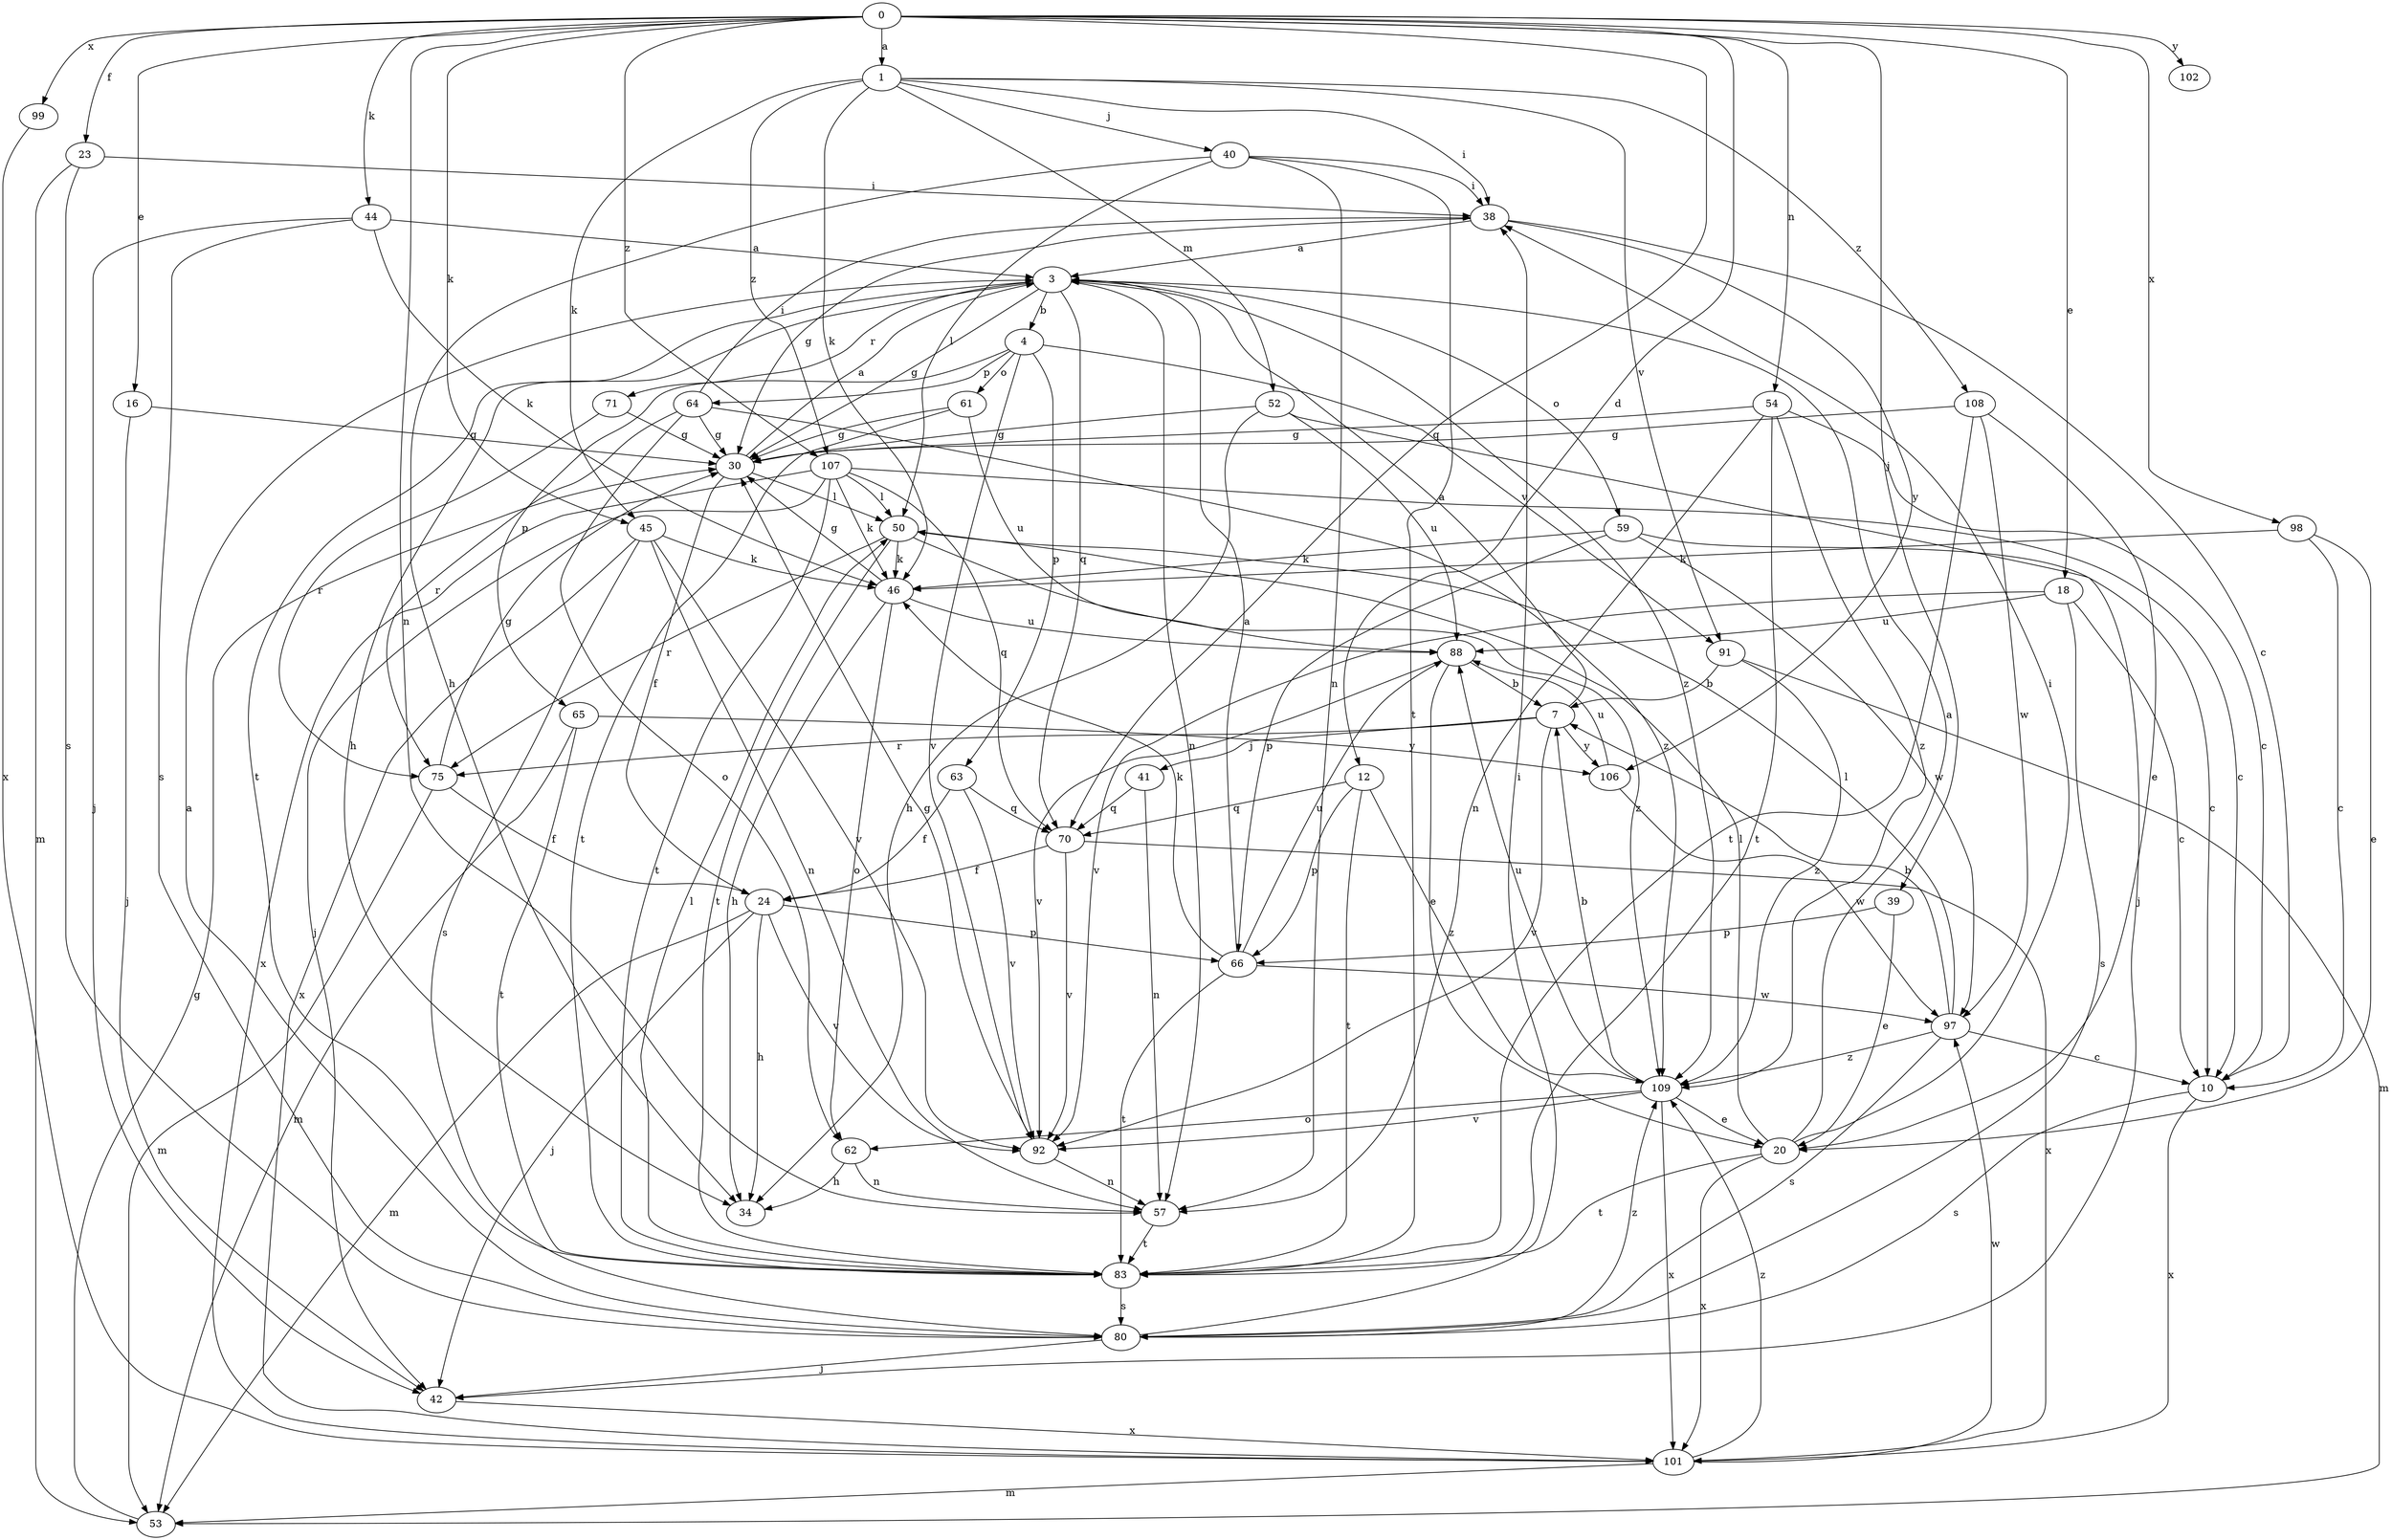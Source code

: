 strict digraph  {
0;
1;
3;
4;
7;
10;
12;
16;
18;
20;
23;
24;
30;
34;
38;
39;
40;
41;
42;
44;
45;
46;
50;
52;
53;
54;
57;
59;
61;
62;
63;
64;
65;
66;
70;
71;
75;
80;
83;
88;
91;
92;
97;
98;
99;
101;
102;
106;
107;
108;
109;
0 -> 1  [label=a];
0 -> 12  [label=d];
0 -> 16  [label=e];
0 -> 18  [label=e];
0 -> 23  [label=f];
0 -> 39  [label=j];
0 -> 44  [label=k];
0 -> 45  [label=k];
0 -> 54  [label=n];
0 -> 57  [label=n];
0 -> 70  [label=q];
0 -> 98  [label=x];
0 -> 99  [label=x];
0 -> 102  [label=y];
0 -> 107  [label=z];
1 -> 38  [label=i];
1 -> 40  [label=j];
1 -> 45  [label=k];
1 -> 46  [label=k];
1 -> 52  [label=m];
1 -> 91  [label=v];
1 -> 107  [label=z];
1 -> 108  [label=z];
3 -> 4  [label=b];
3 -> 30  [label=g];
3 -> 34  [label=h];
3 -> 57  [label=n];
3 -> 59  [label=o];
3 -> 70  [label=q];
3 -> 71  [label=r];
3 -> 83  [label=t];
3 -> 109  [label=z];
4 -> 61  [label=o];
4 -> 63  [label=p];
4 -> 64  [label=p];
4 -> 65  [label=p];
4 -> 91  [label=v];
4 -> 92  [label=v];
7 -> 3  [label=a];
7 -> 41  [label=j];
7 -> 75  [label=r];
7 -> 92  [label=v];
7 -> 106  [label=y];
10 -> 80  [label=s];
10 -> 101  [label=x];
12 -> 66  [label=p];
12 -> 70  [label=q];
12 -> 83  [label=t];
12 -> 109  [label=z];
16 -> 30  [label=g];
16 -> 42  [label=j];
18 -> 10  [label=c];
18 -> 80  [label=s];
18 -> 88  [label=u];
18 -> 92  [label=v];
20 -> 3  [label=a];
20 -> 38  [label=i];
20 -> 50  [label=l];
20 -> 83  [label=t];
20 -> 101  [label=x];
23 -> 38  [label=i];
23 -> 53  [label=m];
23 -> 80  [label=s];
24 -> 34  [label=h];
24 -> 42  [label=j];
24 -> 53  [label=m];
24 -> 66  [label=p];
24 -> 92  [label=v];
30 -> 3  [label=a];
30 -> 24  [label=f];
30 -> 50  [label=l];
38 -> 3  [label=a];
38 -> 10  [label=c];
38 -> 30  [label=g];
38 -> 106  [label=y];
39 -> 20  [label=e];
39 -> 66  [label=p];
40 -> 34  [label=h];
40 -> 38  [label=i];
40 -> 50  [label=l];
40 -> 57  [label=n];
40 -> 83  [label=t];
41 -> 57  [label=n];
41 -> 70  [label=q];
42 -> 101  [label=x];
44 -> 3  [label=a];
44 -> 42  [label=j];
44 -> 46  [label=k];
44 -> 80  [label=s];
45 -> 46  [label=k];
45 -> 57  [label=n];
45 -> 80  [label=s];
45 -> 92  [label=v];
45 -> 101  [label=x];
46 -> 30  [label=g];
46 -> 34  [label=h];
46 -> 62  [label=o];
46 -> 88  [label=u];
50 -> 46  [label=k];
50 -> 75  [label=r];
50 -> 83  [label=t];
50 -> 109  [label=z];
52 -> 30  [label=g];
52 -> 34  [label=h];
52 -> 42  [label=j];
52 -> 88  [label=u];
53 -> 30  [label=g];
54 -> 10  [label=c];
54 -> 30  [label=g];
54 -> 57  [label=n];
54 -> 83  [label=t];
54 -> 109  [label=z];
57 -> 83  [label=t];
59 -> 10  [label=c];
59 -> 46  [label=k];
59 -> 66  [label=p];
59 -> 97  [label=w];
61 -> 30  [label=g];
61 -> 83  [label=t];
61 -> 88  [label=u];
62 -> 34  [label=h];
62 -> 57  [label=n];
63 -> 24  [label=f];
63 -> 70  [label=q];
63 -> 92  [label=v];
64 -> 30  [label=g];
64 -> 38  [label=i];
64 -> 62  [label=o];
64 -> 75  [label=r];
64 -> 109  [label=z];
65 -> 53  [label=m];
65 -> 83  [label=t];
65 -> 106  [label=y];
66 -> 3  [label=a];
66 -> 46  [label=k];
66 -> 83  [label=t];
66 -> 88  [label=u];
66 -> 97  [label=w];
70 -> 24  [label=f];
70 -> 92  [label=v];
70 -> 101  [label=x];
71 -> 30  [label=g];
71 -> 75  [label=r];
75 -> 24  [label=f];
75 -> 30  [label=g];
75 -> 53  [label=m];
80 -> 3  [label=a];
80 -> 38  [label=i];
80 -> 42  [label=j];
80 -> 109  [label=z];
83 -> 50  [label=l];
83 -> 80  [label=s];
88 -> 7  [label=b];
88 -> 20  [label=e];
88 -> 92  [label=v];
91 -> 7  [label=b];
91 -> 53  [label=m];
91 -> 109  [label=z];
92 -> 30  [label=g];
92 -> 57  [label=n];
97 -> 7  [label=b];
97 -> 10  [label=c];
97 -> 50  [label=l];
97 -> 80  [label=s];
97 -> 109  [label=z];
98 -> 10  [label=c];
98 -> 20  [label=e];
98 -> 46  [label=k];
99 -> 101  [label=x];
101 -> 53  [label=m];
101 -> 97  [label=w];
101 -> 109  [label=z];
106 -> 88  [label=u];
106 -> 97  [label=w];
107 -> 10  [label=c];
107 -> 42  [label=j];
107 -> 46  [label=k];
107 -> 50  [label=l];
107 -> 70  [label=q];
107 -> 83  [label=t];
107 -> 101  [label=x];
108 -> 20  [label=e];
108 -> 30  [label=g];
108 -> 83  [label=t];
108 -> 97  [label=w];
109 -> 7  [label=b];
109 -> 20  [label=e];
109 -> 62  [label=o];
109 -> 88  [label=u];
109 -> 92  [label=v];
109 -> 101  [label=x];
}
